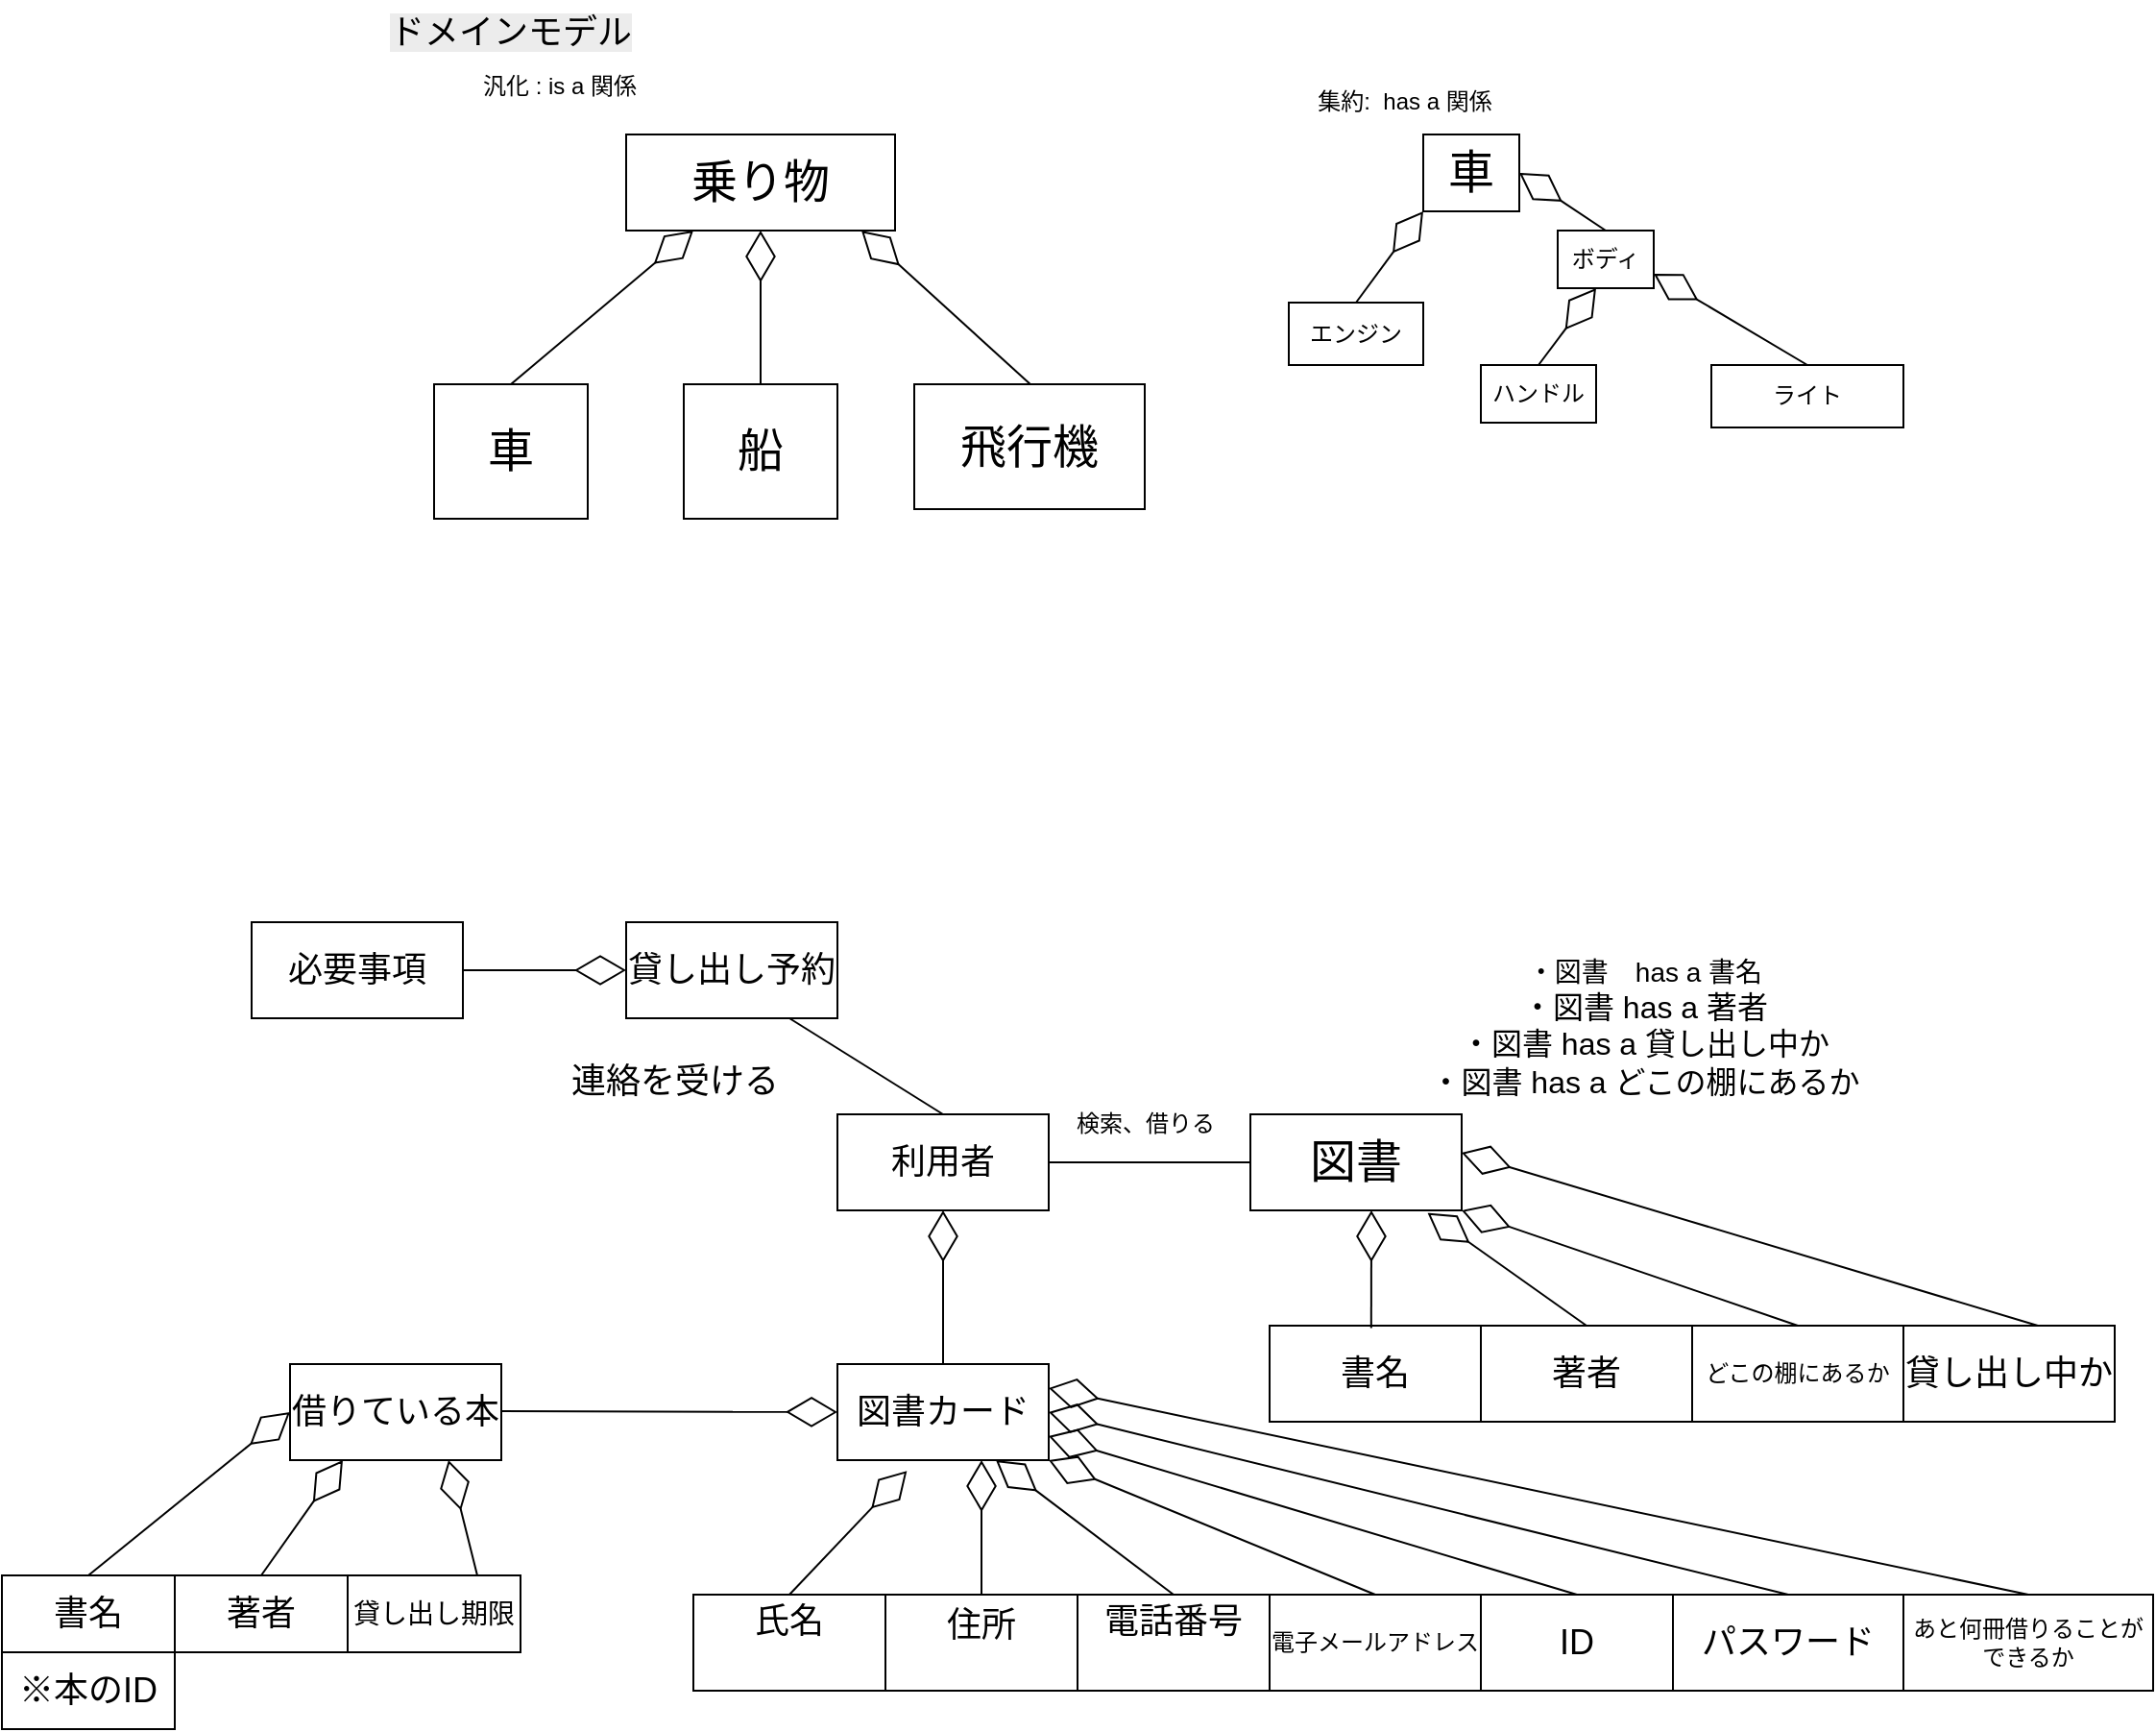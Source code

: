 <mxfile version="28.2.0">
  <diagram name="ページ1" id="WLQHLBcKsI87OxY99YjC">
    <mxGraphModel dx="2392" dy="708" grid="1" gridSize="10" guides="1" tooltips="1" connect="1" arrows="1" fold="1" page="1" pageScale="1" pageWidth="827" pageHeight="1169" math="0" shadow="0">
      <root>
        <mxCell id="0" />
        <mxCell id="1" parent="0" />
        <mxCell id="XIkvF36vBC8NI3gvvS0F-1" value="&lt;span style=&quot;color: rgb(0, 0, 0); font-family: Helvetica; font-size: 18px; font-style: normal; font-variant-ligatures: normal; font-variant-caps: normal; font-weight: 400; letter-spacing: normal; orphans: 2; text-align: center; text-indent: 0px; text-transform: none; widows: 2; word-spacing: 0px; -webkit-text-stroke-width: 0px; white-space: nowrap; background-color: rgb(236, 236, 236); text-decoration-thickness: initial; text-decoration-style: initial; text-decoration-color: initial; display: inline !important; float: none;&quot;&gt;ドメインモデル&lt;/span&gt;" style="text;whiteSpace=wrap;html=1;" vertex="1" parent="1">
          <mxGeometry x="-100" y="40" width="130" height="30" as="geometry" />
        </mxCell>
        <mxCell id="XIkvF36vBC8NI3gvvS0F-2" value="&lt;font style=&quot;font-size: 24px;&quot;&gt;乗り物&lt;/font&gt;" style="html=1;whiteSpace=wrap;" vertex="1" parent="1">
          <mxGeometry x="25" y="110" width="140" height="50" as="geometry" />
        </mxCell>
        <mxCell id="XIkvF36vBC8NI3gvvS0F-3" value="&lt;font style=&quot;font-size: 24px;&quot;&gt;車&lt;/font&gt;" style="html=1;whiteSpace=wrap;" vertex="1" parent="1">
          <mxGeometry x="-75" y="240" width="80" height="70" as="geometry" />
        </mxCell>
        <mxCell id="XIkvF36vBC8NI3gvvS0F-4" value="&lt;font style=&quot;font-size: 24px;&quot;&gt;飛行機&lt;/font&gt;" style="html=1;whiteSpace=wrap;" vertex="1" parent="1">
          <mxGeometry x="175" y="240" width="120" height="65" as="geometry" />
        </mxCell>
        <mxCell id="XIkvF36vBC8NI3gvvS0F-5" value="&lt;font style=&quot;font-size: 24px;&quot;&gt;船&lt;/font&gt;" style="html=1;whiteSpace=wrap;" vertex="1" parent="1">
          <mxGeometry x="55" y="240" width="80" height="70" as="geometry" />
        </mxCell>
        <mxCell id="XIkvF36vBC8NI3gvvS0F-6" value="" style="endArrow=diamondThin;endFill=0;endSize=24;html=1;rounded=0;entryX=0.25;entryY=1;entryDx=0;entryDy=0;exitX=0.5;exitY=0;exitDx=0;exitDy=0;" edge="1" parent="1" source="XIkvF36vBC8NI3gvvS0F-3" target="XIkvF36vBC8NI3gvvS0F-2">
          <mxGeometry width="160" relative="1" as="geometry">
            <mxPoint x="-45" y="230" as="sourcePoint" />
            <mxPoint x="85" y="160" as="targetPoint" />
          </mxGeometry>
        </mxCell>
        <mxCell id="XIkvF36vBC8NI3gvvS0F-8" value="" style="endArrow=diamondThin;endFill=0;endSize=24;html=1;rounded=0;entryX=0.875;entryY=1.001;entryDx=0;entryDy=0;entryPerimeter=0;" edge="1" parent="1" target="XIkvF36vBC8NI3gvvS0F-2">
          <mxGeometry width="160" relative="1" as="geometry">
            <mxPoint x="235.423" y="240" as="sourcePoint" />
            <mxPoint x="185" y="200" as="targetPoint" />
          </mxGeometry>
        </mxCell>
        <mxCell id="XIkvF36vBC8NI3gvvS0F-9" value="&lt;font style=&quot;font-size: 24px;&quot;&gt;車&lt;/font&gt;" style="html=1;whiteSpace=wrap;" vertex="1" parent="1">
          <mxGeometry x="440" y="110" width="50" height="40" as="geometry" />
        </mxCell>
        <mxCell id="XIkvF36vBC8NI3gvvS0F-10" value="ボディ" style="html=1;whiteSpace=wrap;" vertex="1" parent="1">
          <mxGeometry x="510" y="160" width="50" height="30" as="geometry" />
        </mxCell>
        <mxCell id="XIkvF36vBC8NI3gvvS0F-11" value="ハンドル" style="html=1;whiteSpace=wrap;" vertex="1" parent="1">
          <mxGeometry x="470" y="230" width="60" height="30" as="geometry" />
        </mxCell>
        <mxCell id="XIkvF36vBC8NI3gvvS0F-12" value="ライト" style="html=1;whiteSpace=wrap;" vertex="1" parent="1">
          <mxGeometry x="590" y="230" width="100" height="32.5" as="geometry" />
        </mxCell>
        <mxCell id="XIkvF36vBC8NI3gvvS0F-13" value="" style="endArrow=diamondThin;endFill=0;endSize=24;html=1;rounded=0;exitX=0.5;exitY=0;exitDx=0;exitDy=0;" edge="1" parent="1" source="XIkvF36vBC8NI3gvvS0F-10">
          <mxGeometry width="160" relative="1" as="geometry">
            <mxPoint x="520" y="150" as="sourcePoint" />
            <mxPoint x="490" y="130" as="targetPoint" />
          </mxGeometry>
        </mxCell>
        <mxCell id="XIkvF36vBC8NI3gvvS0F-14" value="" style="endArrow=diamondThin;endFill=0;endSize=24;html=1;rounded=0;exitX=0.5;exitY=0;exitDx=0;exitDy=0;" edge="1" parent="1" source="XIkvF36vBC8NI3gvvS0F-11">
          <mxGeometry width="160" relative="1" as="geometry">
            <mxPoint x="500" y="220" as="sourcePoint" />
            <mxPoint x="530" y="190" as="targetPoint" />
          </mxGeometry>
        </mxCell>
        <mxCell id="XIkvF36vBC8NI3gvvS0F-15" value="" style="endArrow=diamondThin;endFill=0;endSize=24;html=1;rounded=0;exitX=0.5;exitY=0;exitDx=0;exitDy=0;entryX=1;entryY=0.75;entryDx=0;entryDy=0;" edge="1" parent="1" source="XIkvF36vBC8NI3gvvS0F-12" target="XIkvF36vBC8NI3gvvS0F-10">
          <mxGeometry width="160" relative="1" as="geometry">
            <mxPoint x="590" y="220" as="sourcePoint" />
            <mxPoint x="545" y="190" as="targetPoint" />
          </mxGeometry>
        </mxCell>
        <mxCell id="XIkvF36vBC8NI3gvvS0F-16" value="エンジン" style="html=1;whiteSpace=wrap;" vertex="1" parent="1">
          <mxGeometry x="370" y="197.5" width="70" height="32.5" as="geometry" />
        </mxCell>
        <mxCell id="XIkvF36vBC8NI3gvvS0F-17" value="" style="endArrow=diamondThin;endFill=0;endSize=24;html=1;rounded=0;exitX=0.5;exitY=0;exitDx=0;exitDy=0;entryX=0;entryY=1;entryDx=0;entryDy=0;" edge="1" parent="1" target="XIkvF36vBC8NI3gvvS0F-9">
          <mxGeometry width="160" relative="1" as="geometry">
            <mxPoint x="405" y="197.5" as="sourcePoint" />
            <mxPoint x="440" y="157.5" as="targetPoint" />
          </mxGeometry>
        </mxCell>
        <mxCell id="XIkvF36vBC8NI3gvvS0F-18" value="&lt;font style=&quot;font-size: 18px;&quot;&gt;必要事項&lt;/font&gt;" style="html=1;whiteSpace=wrap;" vertex="1" parent="1">
          <mxGeometry x="-170" y="520" width="110" height="50" as="geometry" />
        </mxCell>
        <mxCell id="XIkvF36vBC8NI3gvvS0F-19" value="&lt;font style=&quot;font-size: 18px;&quot;&gt;貸し出し予約&lt;/font&gt;" style="html=1;whiteSpace=wrap;" vertex="1" parent="1">
          <mxGeometry x="25" y="520" width="110" height="50" as="geometry" />
        </mxCell>
        <mxCell id="XIkvF36vBC8NI3gvvS0F-20" value="&lt;font style=&quot;font-size: 18px;&quot;&gt;利用者&lt;/font&gt;" style="html=1;whiteSpace=wrap;" vertex="1" parent="1">
          <mxGeometry x="135" y="620" width="110" height="50" as="geometry" />
        </mxCell>
        <mxCell id="XIkvF36vBC8NI3gvvS0F-21" value="" style="endArrow=diamondThin;endFill=0;endSize=24;html=1;rounded=0;entryX=0;entryY=0.5;entryDx=0;entryDy=0;exitX=1;exitY=0.5;exitDx=0;exitDy=0;" edge="1" parent="1" source="XIkvF36vBC8NI3gvvS0F-18" target="XIkvF36vBC8NI3gvvS0F-19">
          <mxGeometry width="160" relative="1" as="geometry">
            <mxPoint x="-45" y="544.09" as="sourcePoint" />
            <mxPoint x="65" y="544.09" as="targetPoint" />
          </mxGeometry>
        </mxCell>
        <mxCell id="XIkvF36vBC8NI3gvvS0F-23" value="&lt;font style=&quot;font-size: 18px;&quot;&gt;連絡を受ける&lt;/font&gt;" style="text;html=1;align=center;verticalAlign=middle;resizable=0;points=[];autosize=1;strokeColor=none;fillColor=none;" vertex="1" parent="1">
          <mxGeometry x="-15" y="583" width="130" height="40" as="geometry" />
        </mxCell>
        <mxCell id="XIkvF36vBC8NI3gvvS0F-24" value="&lt;span style=&quot;font-size: 18px;&quot;&gt;借りている本&lt;/span&gt;" style="html=1;whiteSpace=wrap;" vertex="1" parent="1">
          <mxGeometry x="-150" y="750" width="110" height="50" as="geometry" />
        </mxCell>
        <mxCell id="XIkvF36vBC8NI3gvvS0F-25" value="&lt;span style=&quot;font-size: 18px;&quot;&gt;図書カード&lt;/span&gt;" style="html=1;whiteSpace=wrap;" vertex="1" parent="1">
          <mxGeometry x="135" y="750" width="110" height="50" as="geometry" />
        </mxCell>
        <mxCell id="XIkvF36vBC8NI3gvvS0F-26" value="&lt;span style=&quot;font-size: 18px;&quot;&gt;著者&lt;/span&gt;" style="html=1;whiteSpace=wrap;" vertex="1" parent="1">
          <mxGeometry x="470" y="730" width="110" height="50" as="geometry" />
        </mxCell>
        <mxCell id="XIkvF36vBC8NI3gvvS0F-27" value="&lt;font style=&quot;font-size: 12px;&quot;&gt;どこの棚にあるか&lt;/font&gt;" style="html=1;whiteSpace=wrap;" vertex="1" parent="1">
          <mxGeometry x="580" y="730" width="110" height="50" as="geometry" />
        </mxCell>
        <mxCell id="XIkvF36vBC8NI3gvvS0F-28" value="&lt;span style=&quot;font-size: 18px;&quot;&gt;書名&lt;/span&gt;" style="html=1;whiteSpace=wrap;" vertex="1" parent="1">
          <mxGeometry x="360" y="730" width="110" height="50" as="geometry" />
        </mxCell>
        <mxCell id="XIkvF36vBC8NI3gvvS0F-29" value="&lt;span style=&quot;font-size: 18px;&quot;&gt;貸し出し中か&lt;/span&gt;" style="html=1;whiteSpace=wrap;" vertex="1" parent="1">
          <mxGeometry x="690" y="730" width="110" height="50" as="geometry" />
        </mxCell>
        <mxCell id="XIkvF36vBC8NI3gvvS0F-30" value="&lt;font style=&quot;font-size: 24px;&quot;&gt;図書&lt;/font&gt;" style="html=1;whiteSpace=wrap;" vertex="1" parent="1">
          <mxGeometry x="350" y="620" width="110" height="50" as="geometry" />
        </mxCell>
        <mxCell id="XIkvF36vBC8NI3gvvS0F-36" value="" style="endArrow=none;html=1;rounded=0;exitX=0.5;exitY=0;exitDx=0;exitDy=0;" edge="1" parent="1" source="XIkvF36vBC8NI3gvvS0F-20">
          <mxGeometry width="50" height="50" relative="1" as="geometry">
            <mxPoint x="160" y="630" as="sourcePoint" />
            <mxPoint x="110" y="570" as="targetPoint" />
          </mxGeometry>
        </mxCell>
        <mxCell id="XIkvF36vBC8NI3gvvS0F-37" value="" style="endArrow=none;html=1;rounded=0;exitX=0;exitY=0.5;exitDx=0;exitDy=0;entryX=1;entryY=0.5;entryDx=0;entryDy=0;" edge="1" parent="1" source="XIkvF36vBC8NI3gvvS0F-30" target="XIkvF36vBC8NI3gvvS0F-20">
          <mxGeometry width="50" height="50" relative="1" as="geometry">
            <mxPoint x="330" y="650" as="sourcePoint" />
            <mxPoint x="245" y="644.38" as="targetPoint" />
          </mxGeometry>
        </mxCell>
        <mxCell id="XIkvF36vBC8NI3gvvS0F-39" value="" style="endArrow=diamondThin;endFill=0;endSize=24;html=1;rounded=0;exitX=0.481;exitY=0.026;exitDx=0;exitDy=0;exitPerimeter=0;" edge="1" parent="1" source="XIkvF36vBC8NI3gvvS0F-28">
          <mxGeometry width="160" relative="1" as="geometry">
            <mxPoint x="413" y="720" as="sourcePoint" />
            <mxPoint x="413" y="670" as="targetPoint" />
          </mxGeometry>
        </mxCell>
        <mxCell id="XIkvF36vBC8NI3gvvS0F-41" value="" style="endArrow=diamondThin;endFill=0;endSize=24;html=1;rounded=0;entryX=0;entryY=0.5;entryDx=0;entryDy=0;exitX=0.5;exitY=0;exitDx=0;exitDy=0;" edge="1" parent="1" source="XIkvF36vBC8NI3gvvS0F-27">
          <mxGeometry width="160" relative="1" as="geometry">
            <mxPoint x="540" y="719.09" as="sourcePoint" />
            <mxPoint x="460" y="670" as="targetPoint" />
          </mxGeometry>
        </mxCell>
        <mxCell id="XIkvF36vBC8NI3gvvS0F-43" value="" style="endArrow=diamondThin;endFill=0;endSize=24;html=1;rounded=0;entryX=0.839;entryY=1.027;entryDx=0;entryDy=0;entryPerimeter=0;exitX=0.5;exitY=0;exitDx=0;exitDy=0;" edge="1" parent="1" source="XIkvF36vBC8NI3gvvS0F-26" target="XIkvF36vBC8NI3gvvS0F-30">
          <mxGeometry width="160" relative="1" as="geometry">
            <mxPoint x="530" y="725.45" as="sourcePoint" />
            <mxPoint x="455" y="680" as="targetPoint" />
          </mxGeometry>
        </mxCell>
        <mxCell id="XIkvF36vBC8NI3gvvS0F-44" value="" style="endArrow=diamondThin;endFill=0;endSize=24;html=1;rounded=0;exitX=0.636;exitY=0;exitDx=0;exitDy=0;exitPerimeter=0;" edge="1" parent="1" source="XIkvF36vBC8NI3gvvS0F-29">
          <mxGeometry width="160" relative="1" as="geometry">
            <mxPoint x="535" y="685.45" as="sourcePoint" />
            <mxPoint x="460" y="640" as="targetPoint" />
          </mxGeometry>
        </mxCell>
        <mxCell id="XIkvF36vBC8NI3gvvS0F-45" value="" style="endArrow=diamondThin;endFill=0;endSize=24;html=1;rounded=0;entryX=0.5;entryY=1;entryDx=0;entryDy=0;exitX=0.5;exitY=0;exitDx=0;exitDy=0;" edge="1" parent="1" source="XIkvF36vBC8NI3gvvS0F-25" target="XIkvF36vBC8NI3gvvS0F-20">
          <mxGeometry width="160" relative="1" as="geometry">
            <mxPoint x="189.33" y="780" as="sourcePoint" />
            <mxPoint x="189.33" y="680" as="targetPoint" />
          </mxGeometry>
        </mxCell>
        <mxCell id="XIkvF36vBC8NI3gvvS0F-46" value="&lt;span style=&quot;font-size: 18px;&quot;&gt;氏名&lt;/span&gt;&lt;div&gt;&lt;span style=&quot;font-size: 18px;&quot;&gt;&lt;br&gt;&lt;/span&gt;&lt;/div&gt;" style="html=1;whiteSpace=wrap;" vertex="1" parent="1">
          <mxGeometry x="60" y="870" width="100" height="50" as="geometry" />
        </mxCell>
        <mxCell id="XIkvF36vBC8NI3gvvS0F-47" value="&lt;font style=&quot;font-size: 18px;&quot;&gt;住所&lt;/font&gt;&lt;div&gt;&lt;font style=&quot;font-size: 14px;&quot;&gt;&lt;br&gt;&lt;/font&gt;&lt;/div&gt;" style="html=1;whiteSpace=wrap;" vertex="1" parent="1">
          <mxGeometry x="160" y="870" width="100" height="50" as="geometry" />
        </mxCell>
        <mxCell id="XIkvF36vBC8NI3gvvS0F-48" value="&lt;span style=&quot;font-size: 18px;&quot;&gt;電話番号&lt;/span&gt;&lt;div&gt;&lt;span style=&quot;font-size: 18px;&quot;&gt;&lt;br&gt;&lt;/span&gt;&lt;/div&gt;" style="html=1;whiteSpace=wrap;" vertex="1" parent="1">
          <mxGeometry x="260" y="870" width="100" height="50" as="geometry" />
        </mxCell>
        <mxCell id="XIkvF36vBC8NI3gvvS0F-49" value="&lt;font style=&quot;font-size: 12px;&quot;&gt;電子メールアドレス&lt;/font&gt;" style="html=1;whiteSpace=wrap;" vertex="1" parent="1">
          <mxGeometry x="360" y="870" width="110" height="50" as="geometry" />
        </mxCell>
        <mxCell id="XIkvF36vBC8NI3gvvS0F-50" value="&lt;span style=&quot;font-size: 18px;&quot;&gt;ID&lt;/span&gt;" style="html=1;whiteSpace=wrap;" vertex="1" parent="1">
          <mxGeometry x="470" y="870" width="100" height="50" as="geometry" />
        </mxCell>
        <mxCell id="XIkvF36vBC8NI3gvvS0F-51" value="" style="endArrow=diamondThin;endFill=0;endSize=24;html=1;rounded=0;entryX=0;entryY=0.5;entryDx=0;entryDy=0;" edge="1" parent="1" target="XIkvF36vBC8NI3gvvS0F-25">
          <mxGeometry width="160" relative="1" as="geometry">
            <mxPoint x="-40" y="774.55" as="sourcePoint" />
            <mxPoint x="30" y="775.46" as="targetPoint" />
          </mxGeometry>
        </mxCell>
        <mxCell id="XIkvF36vBC8NI3gvvS0F-52" value="&lt;span style=&quot;font-size: 18px;&quot;&gt;パスワード&lt;/span&gt;" style="html=1;whiteSpace=wrap;" vertex="1" parent="1">
          <mxGeometry x="570" y="870" width="120" height="50" as="geometry" />
        </mxCell>
        <mxCell id="XIkvF36vBC8NI3gvvS0F-53" value="&lt;font style=&quot;font-size: 12px;&quot;&gt;あと何冊借りることが&lt;/font&gt;&lt;div&gt;&lt;font style=&quot;font-size: 12px;&quot;&gt;できるか&lt;/font&gt;&lt;/div&gt;" style="html=1;whiteSpace=wrap;" vertex="1" parent="1">
          <mxGeometry x="690" y="870" width="130" height="50" as="geometry" />
        </mxCell>
        <mxCell id="XIkvF36vBC8NI3gvvS0F-54" value="" style="endArrow=diamondThin;endFill=0;endSize=24;html=1;rounded=0;entryX=0.329;entryY=1.112;entryDx=0;entryDy=0;entryPerimeter=0;exitX=0.5;exitY=0;exitDx=0;exitDy=0;" edge="1" parent="1" source="XIkvF36vBC8NI3gvvS0F-46" target="XIkvF36vBC8NI3gvvS0F-25">
          <mxGeometry width="160" relative="1" as="geometry">
            <mxPoint x="100" y="870" as="sourcePoint" />
            <mxPoint x="160" y="810" as="targetPoint" />
          </mxGeometry>
        </mxCell>
        <mxCell id="XIkvF36vBC8NI3gvvS0F-56" value="" style="endArrow=diamondThin;endFill=0;endSize=24;html=1;rounded=0;exitX=0.5;exitY=0;exitDx=0;exitDy=0;entryX=0.682;entryY=1;entryDx=0;entryDy=0;entryPerimeter=0;" edge="1" parent="1" source="XIkvF36vBC8NI3gvvS0F-47" target="XIkvF36vBC8NI3gvvS0F-25">
          <mxGeometry width="160" relative="1" as="geometry">
            <mxPoint x="210.08" y="870" as="sourcePoint" />
            <mxPoint x="209.91" y="810" as="targetPoint" />
          </mxGeometry>
        </mxCell>
        <mxCell id="XIkvF36vBC8NI3gvvS0F-57" value="" style="endArrow=diamondThin;endFill=0;endSize=24;html=1;rounded=0;exitX=0.5;exitY=0;exitDx=0;exitDy=0;entryX=1;entryY=0.25;entryDx=0;entryDy=0;" edge="1" parent="1" source="XIkvF36vBC8NI3gvvS0F-53" target="XIkvF36vBC8NI3gvvS0F-25">
          <mxGeometry width="160" relative="1" as="geometry">
            <mxPoint x="685" y="860" as="sourcePoint" />
            <mxPoint x="385" y="770" as="targetPoint" />
          </mxGeometry>
        </mxCell>
        <mxCell id="XIkvF36vBC8NI3gvvS0F-58" value="" style="endArrow=diamondThin;endFill=0;endSize=24;html=1;rounded=0;exitX=0.5;exitY=0;exitDx=0;exitDy=0;entryX=1;entryY=0.75;entryDx=0;entryDy=0;" edge="1" parent="1" source="XIkvF36vBC8NI3gvvS0F-50" target="XIkvF36vBC8NI3gvvS0F-25">
          <mxGeometry width="160" relative="1" as="geometry">
            <mxPoint x="563" y="878.7" as="sourcePoint" />
            <mxPoint x="263" y="810.0" as="targetPoint" />
          </mxGeometry>
        </mxCell>
        <mxCell id="XIkvF36vBC8NI3gvvS0F-59" value="" style="endArrow=diamondThin;endFill=0;endSize=24;html=1;rounded=0;entryX=1;entryY=0.5;entryDx=0;entryDy=0;exitX=0.5;exitY=0;exitDx=0;exitDy=0;" edge="1" parent="1" source="XIkvF36vBC8NI3gvvS0F-52" target="XIkvF36vBC8NI3gvvS0F-25">
          <mxGeometry width="160" relative="1" as="geometry">
            <mxPoint x="595" y="860" as="sourcePoint" />
            <mxPoint x="420" y="800" as="targetPoint" />
          </mxGeometry>
        </mxCell>
        <mxCell id="XIkvF36vBC8NI3gvvS0F-61" value="" style="endArrow=diamondThin;endFill=0;endSize=24;html=1;rounded=0;exitX=0.5;exitY=0;exitDx=0;exitDy=0;entryX=1;entryY=1;entryDx=0;entryDy=0;" edge="1" parent="1" source="XIkvF36vBC8NI3gvvS0F-49" target="XIkvF36vBC8NI3gvvS0F-25">
          <mxGeometry width="160" relative="1" as="geometry">
            <mxPoint x="410" y="860" as="sourcePoint" />
            <mxPoint x="250" y="820" as="targetPoint" />
          </mxGeometry>
        </mxCell>
        <mxCell id="XIkvF36vBC8NI3gvvS0F-62" value="" style="endArrow=diamondThin;endFill=0;endSize=24;html=1;rounded=0;exitX=0.5;exitY=0;exitDx=0;exitDy=0;entryX=0.75;entryY=1;entryDx=0;entryDy=0;" edge="1" parent="1" source="XIkvF36vBC8NI3gvvS0F-48" target="XIkvF36vBC8NI3gvvS0F-25">
          <mxGeometry width="160" relative="1" as="geometry">
            <mxPoint x="360" y="850" as="sourcePoint" />
            <mxPoint x="120" y="790" as="targetPoint" />
          </mxGeometry>
        </mxCell>
        <mxCell id="XIkvF36vBC8NI3gvvS0F-63" value="&lt;font style=&quot;font-size: 18px;&quot;&gt;書名&lt;/font&gt;" style="html=1;whiteSpace=wrap;" vertex="1" parent="1">
          <mxGeometry x="-300" y="860" width="90" height="40" as="geometry" />
        </mxCell>
        <mxCell id="XIkvF36vBC8NI3gvvS0F-64" value="&lt;font style=&quot;font-size: 18px;&quot;&gt;著者&lt;/font&gt;" style="html=1;whiteSpace=wrap;" vertex="1" parent="1">
          <mxGeometry x="-210" y="860" width="90" height="40" as="geometry" />
        </mxCell>
        <mxCell id="XIkvF36vBC8NI3gvvS0F-65" value="&lt;font style=&quot;font-size: 18px;&quot;&gt;※本のID&lt;/font&gt;" style="html=1;whiteSpace=wrap;" vertex="1" parent="1">
          <mxGeometry x="-300" y="900" width="90" height="40" as="geometry" />
        </mxCell>
        <mxCell id="XIkvF36vBC8NI3gvvS0F-66" value="&lt;font style=&quot;font-size: 14px;&quot;&gt;貸し出し期限&lt;/font&gt;" style="html=1;whiteSpace=wrap;" vertex="1" parent="1">
          <mxGeometry x="-120" y="860" width="90" height="40" as="geometry" />
        </mxCell>
        <mxCell id="XIkvF36vBC8NI3gvvS0F-67" value="" style="endArrow=diamondThin;endFill=0;endSize=24;html=1;rounded=0;entryX=0.25;entryY=1;entryDx=0;entryDy=0;exitX=0.5;exitY=0;exitDx=0;exitDy=0;" edge="1" parent="1" source="XIkvF36vBC8NI3gvvS0F-64" target="XIkvF36vBC8NI3gvvS0F-24">
          <mxGeometry width="160" relative="1" as="geometry">
            <mxPoint x="-160" y="900.003" as="sourcePoint" />
            <mxPoint x="-160" y="804.67" as="targetPoint" />
          </mxGeometry>
        </mxCell>
        <mxCell id="XIkvF36vBC8NI3gvvS0F-68" value="" style="endArrow=diamondThin;endFill=0;endSize=24;html=1;rounded=0;entryX=0;entryY=0.5;entryDx=0;entryDy=0;exitX=0.5;exitY=0;exitDx=0;exitDy=0;" edge="1" parent="1" source="XIkvF36vBC8NI3gvvS0F-63" target="XIkvF36vBC8NI3gvvS0F-24">
          <mxGeometry width="160" relative="1" as="geometry">
            <mxPoint x="-320" y="865" as="sourcePoint" />
            <mxPoint x="-240" y="685" as="targetPoint" />
          </mxGeometry>
        </mxCell>
        <mxCell id="XIkvF36vBC8NI3gvvS0F-70" value="検索、借りる" style="text;html=1;align=center;verticalAlign=middle;resizable=0;points=[];autosize=1;strokeColor=none;fillColor=none;" vertex="1" parent="1">
          <mxGeometry x="245" y="610" width="100" height="30" as="geometry" />
        </mxCell>
        <mxCell id="XIkvF36vBC8NI3gvvS0F-71" value="&lt;font style=&quot;font-size: 14px;&quot;&gt;・図書　has a 書名&lt;/font&gt;&lt;div&gt;&lt;font size=&quot;3&quot;&gt;・図書 has a 著者&lt;/font&gt;&lt;/div&gt;&lt;div&gt;&lt;font size=&quot;3&quot;&gt;・図書 has a 貸し出し中か&lt;/font&gt;&lt;/div&gt;&lt;div&gt;&lt;font size=&quot;3&quot;&gt;・図書 has a どこの棚にあるか&lt;/font&gt;&lt;/div&gt;" style="text;html=1;align=center;verticalAlign=middle;resizable=0;points=[];autosize=1;strokeColor=none;fillColor=none;" vertex="1" parent="1">
          <mxGeometry x="430" y="530" width="250" height="90" as="geometry" />
        </mxCell>
        <mxCell id="XIkvF36vBC8NI3gvvS0F-72" value="集約:&amp;nbsp; has a 関係" style="text;html=1;align=center;verticalAlign=middle;resizable=0;points=[];autosize=1;strokeColor=none;fillColor=none;" vertex="1" parent="1">
          <mxGeometry x="375" y="78" width="110" height="30" as="geometry" />
        </mxCell>
        <mxCell id="XIkvF36vBC8NI3gvvS0F-73" value="汎化 : is a 関係" style="text;html=1;align=center;verticalAlign=middle;resizable=0;points=[];autosize=1;strokeColor=none;fillColor=none;" vertex="1" parent="1">
          <mxGeometry x="-60" y="70" width="100" height="30" as="geometry" />
        </mxCell>
        <mxCell id="XIkvF36vBC8NI3gvvS0F-74" value="" style="endArrow=diamondThin;endFill=0;endSize=24;html=1;rounded=0;entryX=0.5;entryY=1;entryDx=0;entryDy=0;exitX=0.5;exitY=0;exitDx=0;exitDy=0;" edge="1" parent="1" source="XIkvF36vBC8NI3gvvS0F-5" target="XIkvF36vBC8NI3gvvS0F-2">
          <mxGeometry width="160" relative="1" as="geometry">
            <mxPoint x="95" y="210" as="sourcePoint" />
            <mxPoint x="94.64" y="172.8" as="targetPoint" />
          </mxGeometry>
        </mxCell>
        <mxCell id="XIkvF36vBC8NI3gvvS0F-75" value="" style="endArrow=diamondThin;endFill=0;endSize=24;html=1;rounded=0;entryX=0.75;entryY=1;entryDx=0;entryDy=0;exitX=0.75;exitY=0;exitDx=0;exitDy=0;" edge="1" parent="1" source="XIkvF36vBC8NI3gvvS0F-66" target="XIkvF36vBC8NI3gvvS0F-24">
          <mxGeometry width="160" relative="1" as="geometry">
            <mxPoint x="-80.0" y="860.0" as="sourcePoint" />
            <mxPoint x="-79.47" y="801.12" as="targetPoint" />
          </mxGeometry>
        </mxCell>
      </root>
    </mxGraphModel>
  </diagram>
</mxfile>
